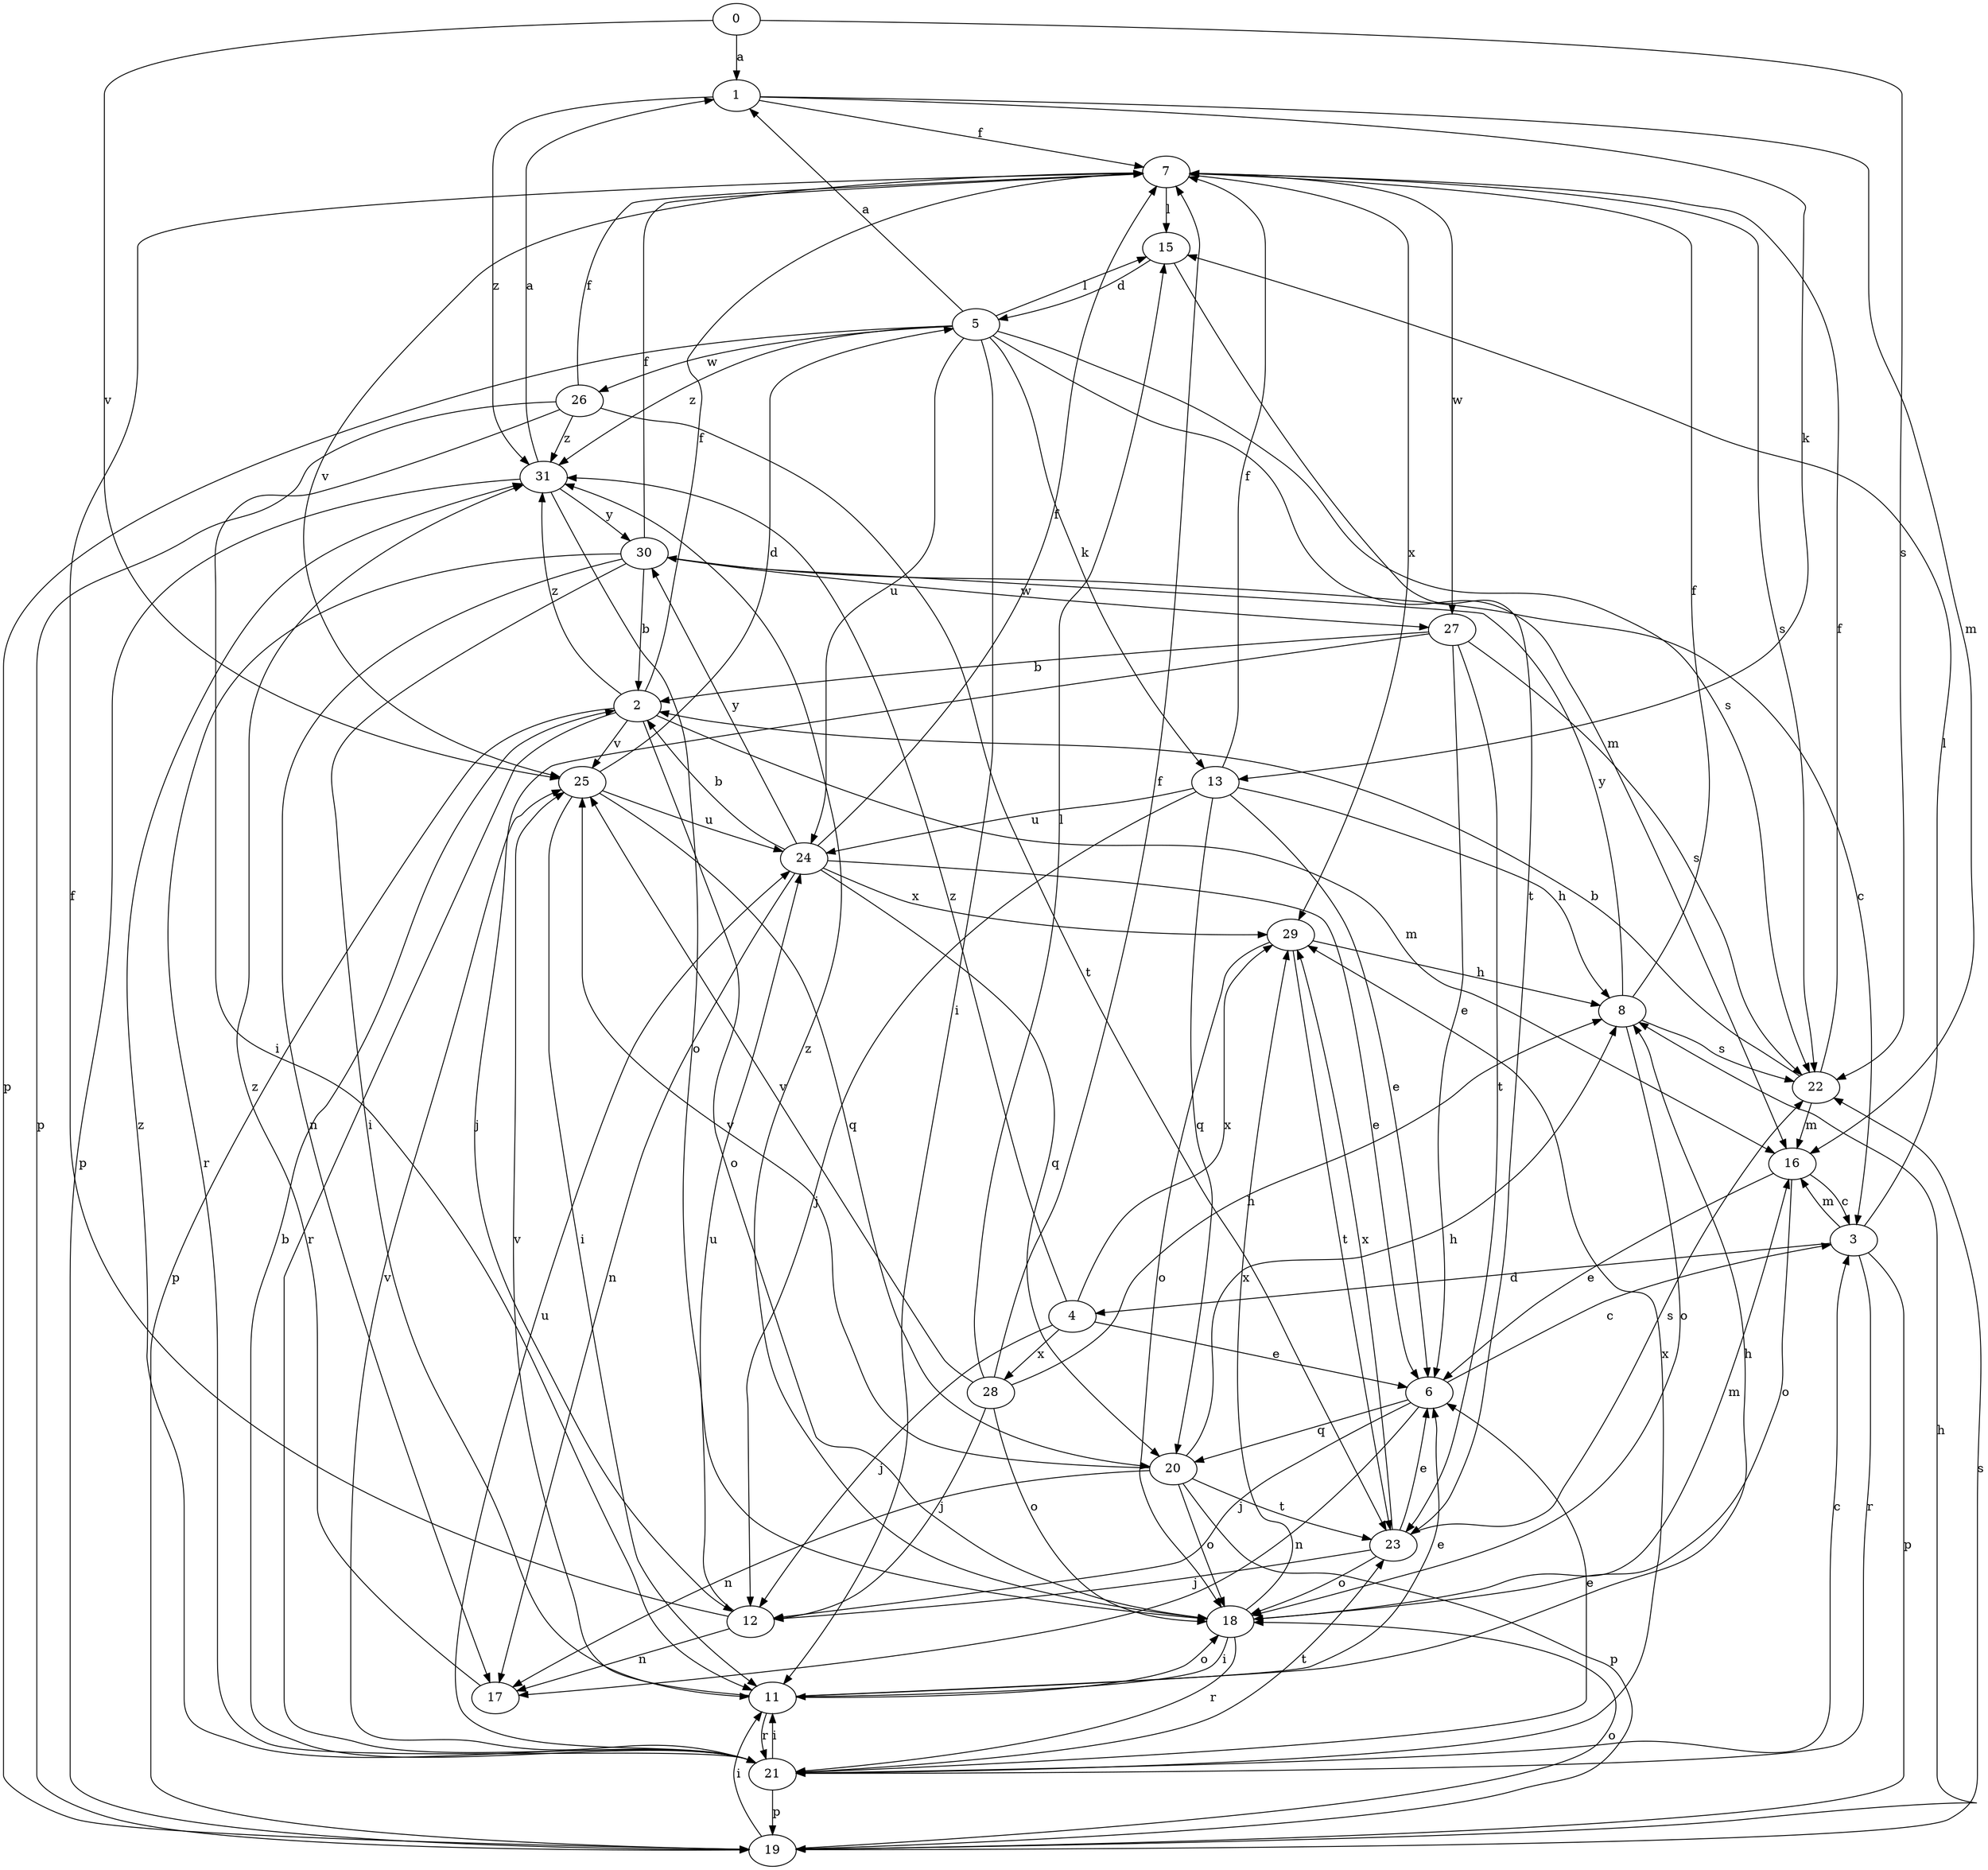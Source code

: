 strict digraph  {
0;
1;
2;
3;
4;
5;
6;
7;
8;
11;
12;
13;
15;
16;
17;
18;
19;
20;
21;
22;
23;
24;
25;
26;
27;
28;
29;
30;
31;
0 -> 1  [label=a];
0 -> 22  [label=s];
0 -> 25  [label=v];
1 -> 7  [label=f];
1 -> 13  [label=k];
1 -> 16  [label=m];
1 -> 31  [label=z];
2 -> 7  [label=f];
2 -> 16  [label=m];
2 -> 18  [label=o];
2 -> 19  [label=p];
2 -> 21  [label=r];
2 -> 25  [label=v];
2 -> 31  [label=z];
3 -> 4  [label=d];
3 -> 15  [label=l];
3 -> 16  [label=m];
3 -> 19  [label=p];
3 -> 21  [label=r];
4 -> 6  [label=e];
4 -> 12  [label=j];
4 -> 28  [label=x];
4 -> 29  [label=x];
4 -> 31  [label=z];
5 -> 1  [label=a];
5 -> 11  [label=i];
5 -> 13  [label=k];
5 -> 15  [label=l];
5 -> 16  [label=m];
5 -> 19  [label=p];
5 -> 22  [label=s];
5 -> 24  [label=u];
5 -> 26  [label=w];
5 -> 31  [label=z];
6 -> 3  [label=c];
6 -> 12  [label=j];
6 -> 17  [label=n];
6 -> 20  [label=q];
7 -> 15  [label=l];
7 -> 22  [label=s];
7 -> 25  [label=v];
7 -> 27  [label=w];
7 -> 29  [label=x];
8 -> 7  [label=f];
8 -> 18  [label=o];
8 -> 22  [label=s];
8 -> 30  [label=y];
11 -> 6  [label=e];
11 -> 8  [label=h];
11 -> 18  [label=o];
11 -> 21  [label=r];
11 -> 25  [label=v];
12 -> 7  [label=f];
12 -> 17  [label=n];
12 -> 24  [label=u];
13 -> 6  [label=e];
13 -> 7  [label=f];
13 -> 8  [label=h];
13 -> 12  [label=j];
13 -> 20  [label=q];
13 -> 24  [label=u];
15 -> 5  [label=d];
15 -> 23  [label=t];
16 -> 3  [label=c];
16 -> 6  [label=e];
16 -> 18  [label=o];
17 -> 31  [label=z];
18 -> 11  [label=i];
18 -> 16  [label=m];
18 -> 21  [label=r];
18 -> 29  [label=x];
18 -> 31  [label=z];
19 -> 8  [label=h];
19 -> 11  [label=i];
19 -> 18  [label=o];
19 -> 22  [label=s];
20 -> 8  [label=h];
20 -> 17  [label=n];
20 -> 18  [label=o];
20 -> 19  [label=p];
20 -> 23  [label=t];
20 -> 25  [label=v];
21 -> 2  [label=b];
21 -> 3  [label=c];
21 -> 6  [label=e];
21 -> 11  [label=i];
21 -> 19  [label=p];
21 -> 23  [label=t];
21 -> 24  [label=u];
21 -> 25  [label=v];
21 -> 29  [label=x];
21 -> 31  [label=z];
22 -> 2  [label=b];
22 -> 7  [label=f];
22 -> 16  [label=m];
23 -> 6  [label=e];
23 -> 12  [label=j];
23 -> 18  [label=o];
23 -> 22  [label=s];
23 -> 29  [label=x];
24 -> 2  [label=b];
24 -> 6  [label=e];
24 -> 7  [label=f];
24 -> 17  [label=n];
24 -> 20  [label=q];
24 -> 29  [label=x];
24 -> 30  [label=y];
25 -> 5  [label=d];
25 -> 11  [label=i];
25 -> 20  [label=q];
25 -> 24  [label=u];
26 -> 7  [label=f];
26 -> 11  [label=i];
26 -> 19  [label=p];
26 -> 23  [label=t];
26 -> 31  [label=z];
27 -> 2  [label=b];
27 -> 6  [label=e];
27 -> 12  [label=j];
27 -> 22  [label=s];
27 -> 23  [label=t];
28 -> 7  [label=f];
28 -> 8  [label=h];
28 -> 12  [label=j];
28 -> 15  [label=l];
28 -> 18  [label=o];
28 -> 25  [label=v];
29 -> 8  [label=h];
29 -> 18  [label=o];
29 -> 23  [label=t];
30 -> 2  [label=b];
30 -> 3  [label=c];
30 -> 7  [label=f];
30 -> 11  [label=i];
30 -> 17  [label=n];
30 -> 21  [label=r];
30 -> 27  [label=w];
31 -> 1  [label=a];
31 -> 18  [label=o];
31 -> 19  [label=p];
31 -> 30  [label=y];
}
